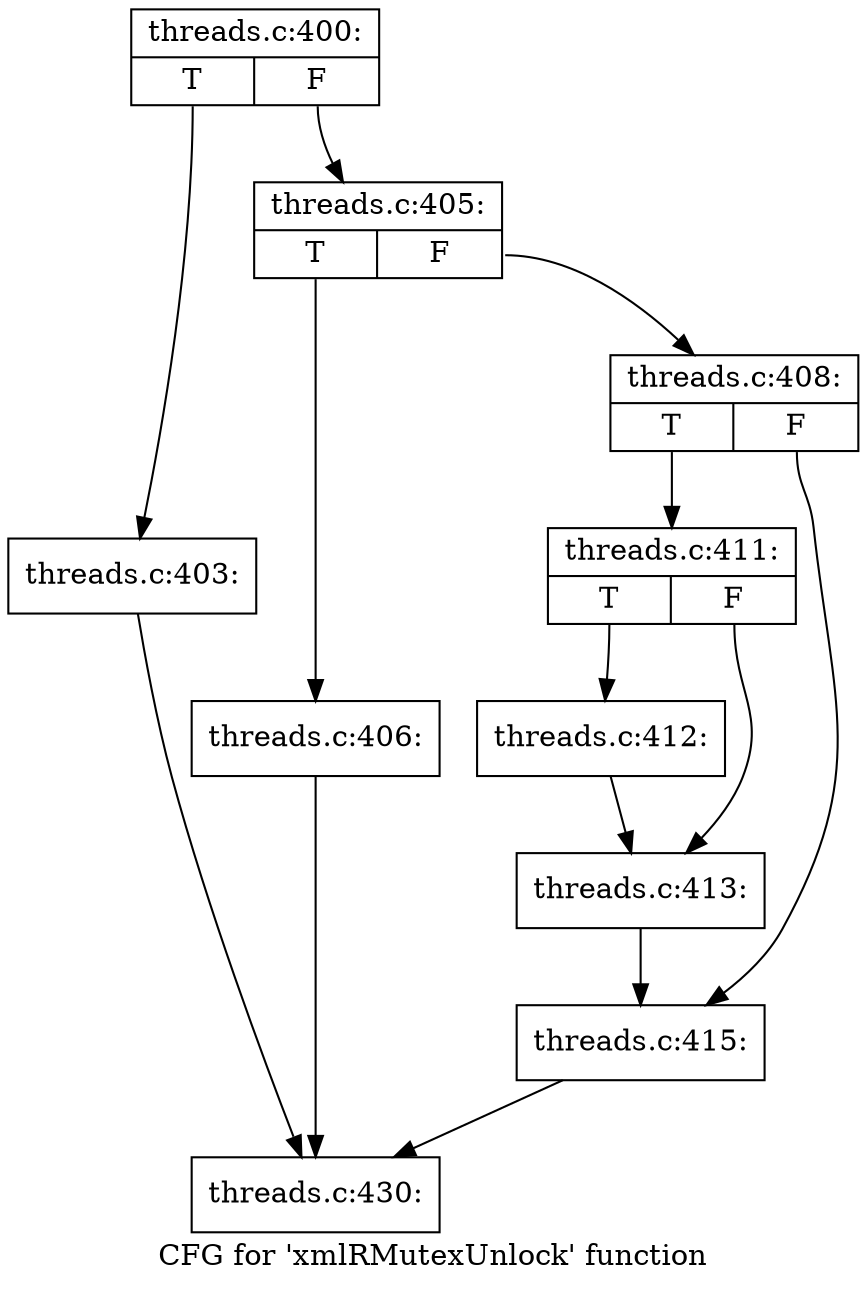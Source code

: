 digraph "CFG for 'xmlRMutexUnlock' function" {
	label="CFG for 'xmlRMutexUnlock' function";

	Node0x471a190 [shape=record,label="{threads.c:400:|{<s0>T|<s1>F}}"];
	Node0x471a190:s0 -> Node0x471f2f0;
	Node0x471a190:s1 -> Node0x471f340;
	Node0x471f2f0 [shape=record,label="{threads.c:403:}"];
	Node0x471f2f0 -> Node0x471f490;
	Node0x471f340 [shape=record,label="{threads.c:405:|{<s0>T|<s1>F}}"];
	Node0x471f340:s0 -> Node0x4719f70;
	Node0x471f340:s1 -> Node0x4719fc0;
	Node0x4719f70 [shape=record,label="{threads.c:406:}"];
	Node0x4719f70 -> Node0x471f490;
	Node0x4719fc0 [shape=record,label="{threads.c:408:|{<s0>T|<s1>F}}"];
	Node0x4719fc0:s0 -> Node0x47204c0;
	Node0x4719fc0:s1 -> Node0x4720510;
	Node0x47204c0 [shape=record,label="{threads.c:411:|{<s0>T|<s1>F}}"];
	Node0x47204c0:s0 -> Node0x4720a00;
	Node0x47204c0:s1 -> Node0x4720a50;
	Node0x4720a00 [shape=record,label="{threads.c:412:}"];
	Node0x4720a00 -> Node0x4720a50;
	Node0x4720a50 [shape=record,label="{threads.c:413:}"];
	Node0x4720a50 -> Node0x4720510;
	Node0x4720510 [shape=record,label="{threads.c:415:}"];
	Node0x4720510 -> Node0x471f490;
	Node0x471f490 [shape=record,label="{threads.c:430:}"];
}
